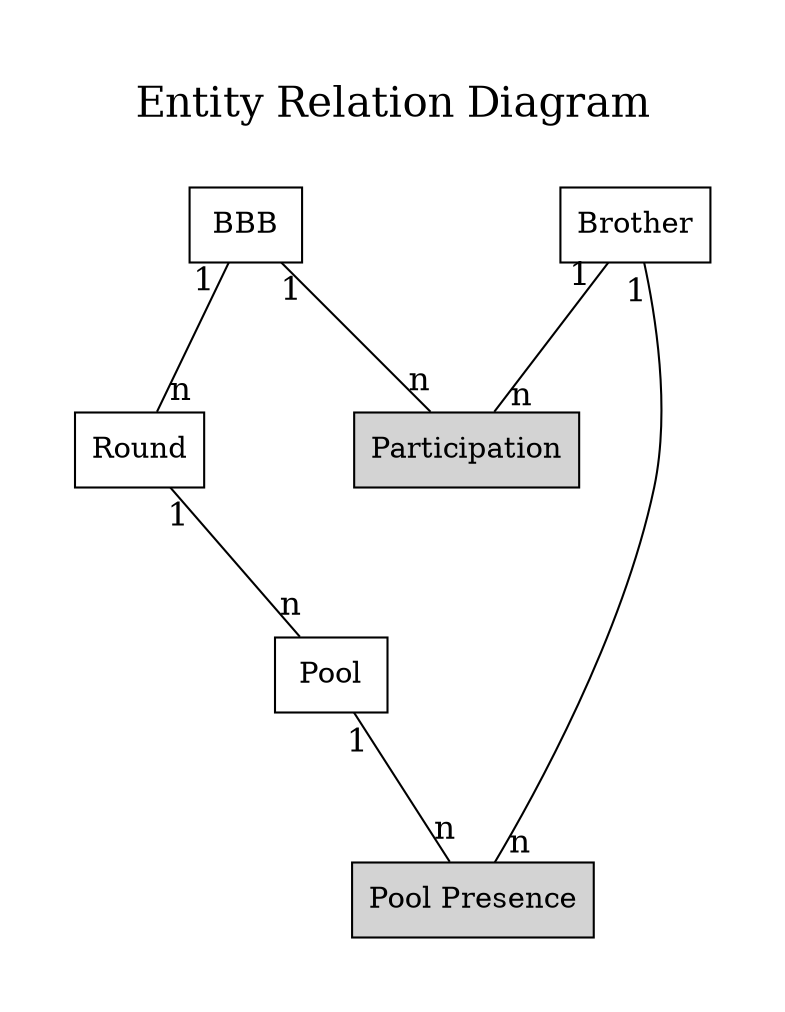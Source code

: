digraph ER {
    // General config
        layout=dot
        nodesep = "1"
        ranksep = "1"
        edge [labelfontsize = 16 labeldistance = 1.5]

        label = "Entity Relation Diagram\n\n"
        labelloc=top
        fontsize=20
        pad = 0.5

    // Entities
        node [shape=box]
        BBB
        Round
        Pool
        Brother

    // Relations
        node [style=filled fillcolor=lightgrey]
        "Pool Presence"

        // one to one
            edge [arrowhead = none]

        // one to many
            edge [taillabel = "1" headlabel = "n"]
            BBB -> Round
            BBB -> Participation
            Brother -> Participation
            
            Brother -> "Pool Presence"
            Pool -> "Pool Presence"
            
            Round -> Pool
}
